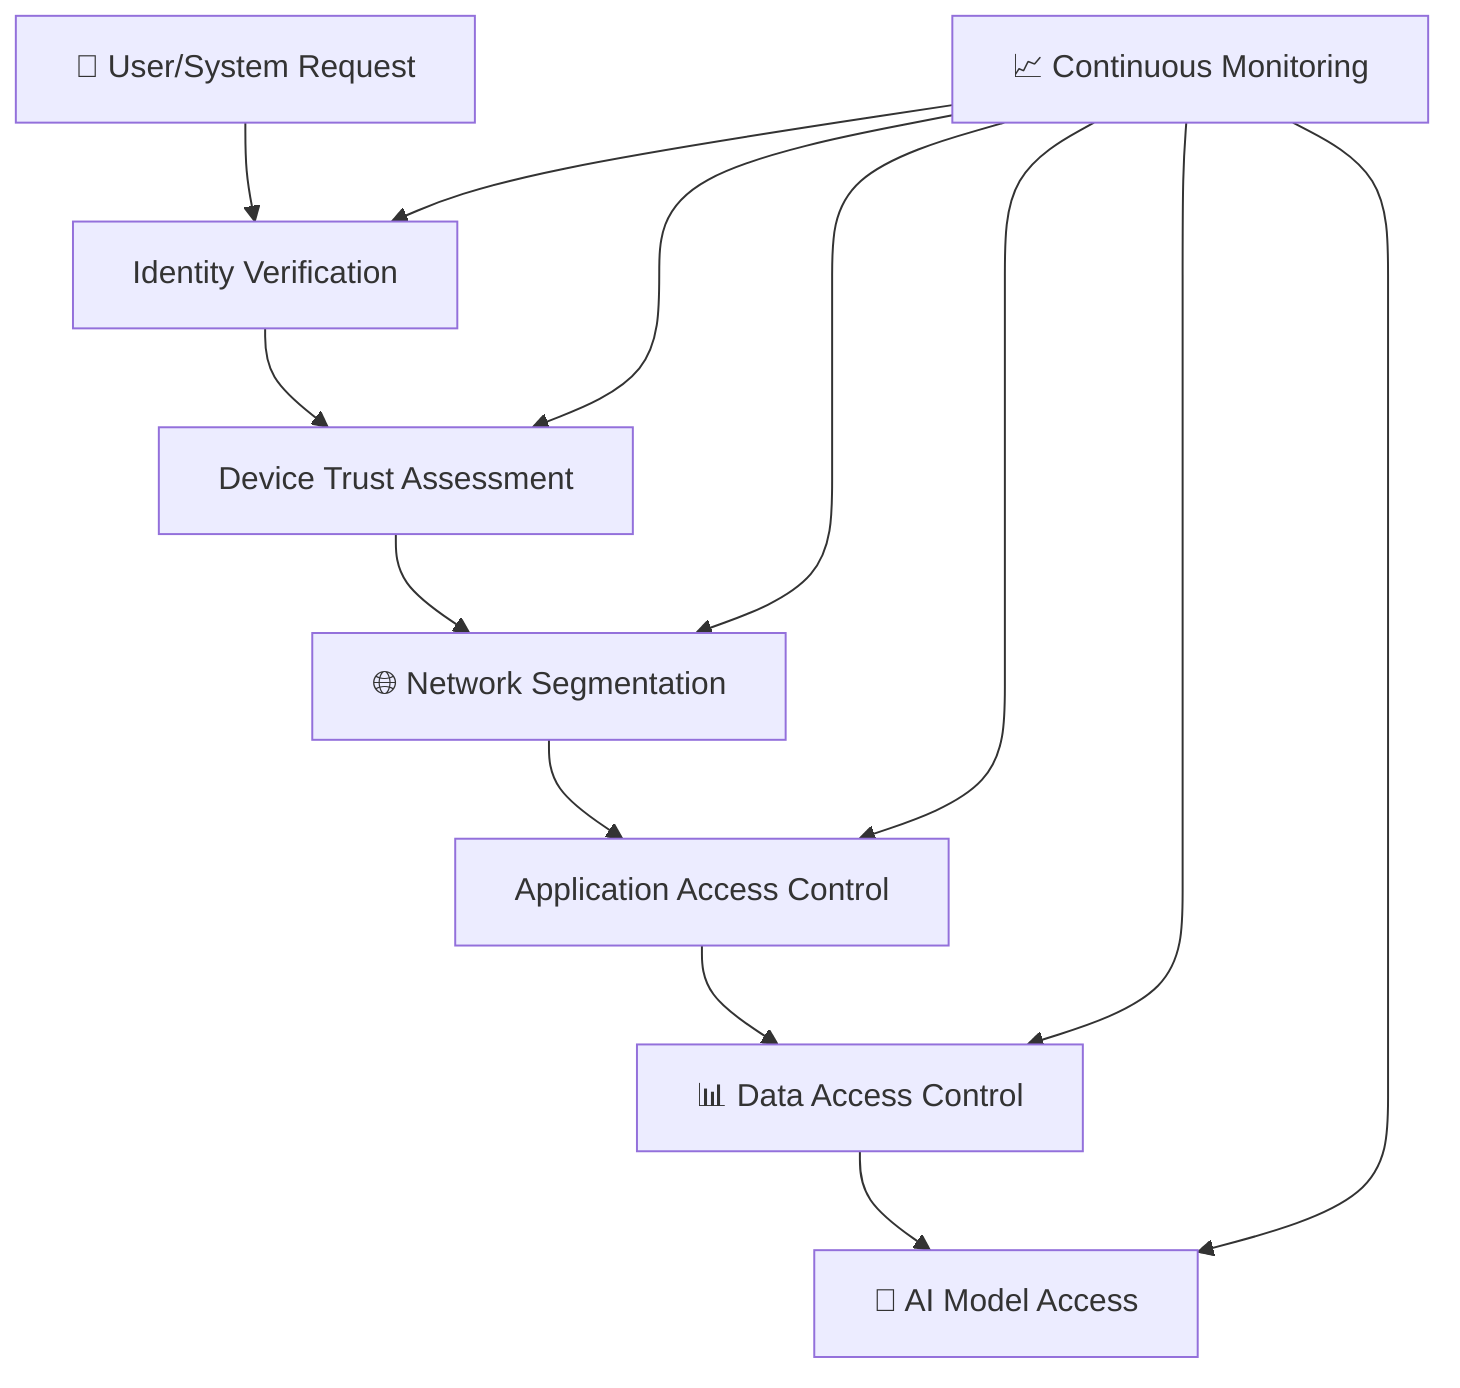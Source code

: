 %% Enhanced security-guide_diagram_2.mmd with better fonts and colors
%% Generated by enhance_mermaid_diagrams.py

graph TB
classDef primary fill:#e8f4fd,stroke:#1976d2,stroke-width:3px,color:#0d47a1,font-size:14px,font-weight:bold
classDef secondary fill:#f3e5f5,stroke:#7b1fa2,stroke-width:3px,color:#4a148c,font-size:13px,font-weight:bold
classDef success fill:#e8f5e8,stroke:#388e3c,stroke-width:3px,color:#1b5e20,font-size:13px,font-weight:bold
classDef warning fill:#fff3e0,stroke:#f57c00,stroke-width:3px,color:#e65100,font-size:13px,font-weight:bold
classDef danger fill:#ffebee,stroke:#c62828,stroke-width:3px,color:#b71c1c,font-size:13px,font-weight:bold
classDef info fill:#e0f2f1,stroke:#00695c,stroke-width:3px,color:#004d40,font-size:13px,font-weight:bold
classDef light fill:#fff8e1,stroke:#fbc02d,stroke-width:3px,color:#f57f17,font-size:13px,font-weight:bold
    
    A["👤 User/System Request"]:::layer --> B["Identity Verification"]:::control
    B --> C["Device Trust Assessment"]:::control
    C --> D["🌐 Network Segmentation"]:::control
    D --> E["Application Access Control"]:::control
    E --> F["📊 Data Access Control"]:::control
    F --> G["🤖 AI Model Access"]:::layer
    
    H["📈 Continuous Monitoring"]:::monitor --> B
    H --> C
    H --> D
    H --> E
    H --> F
    H --> G